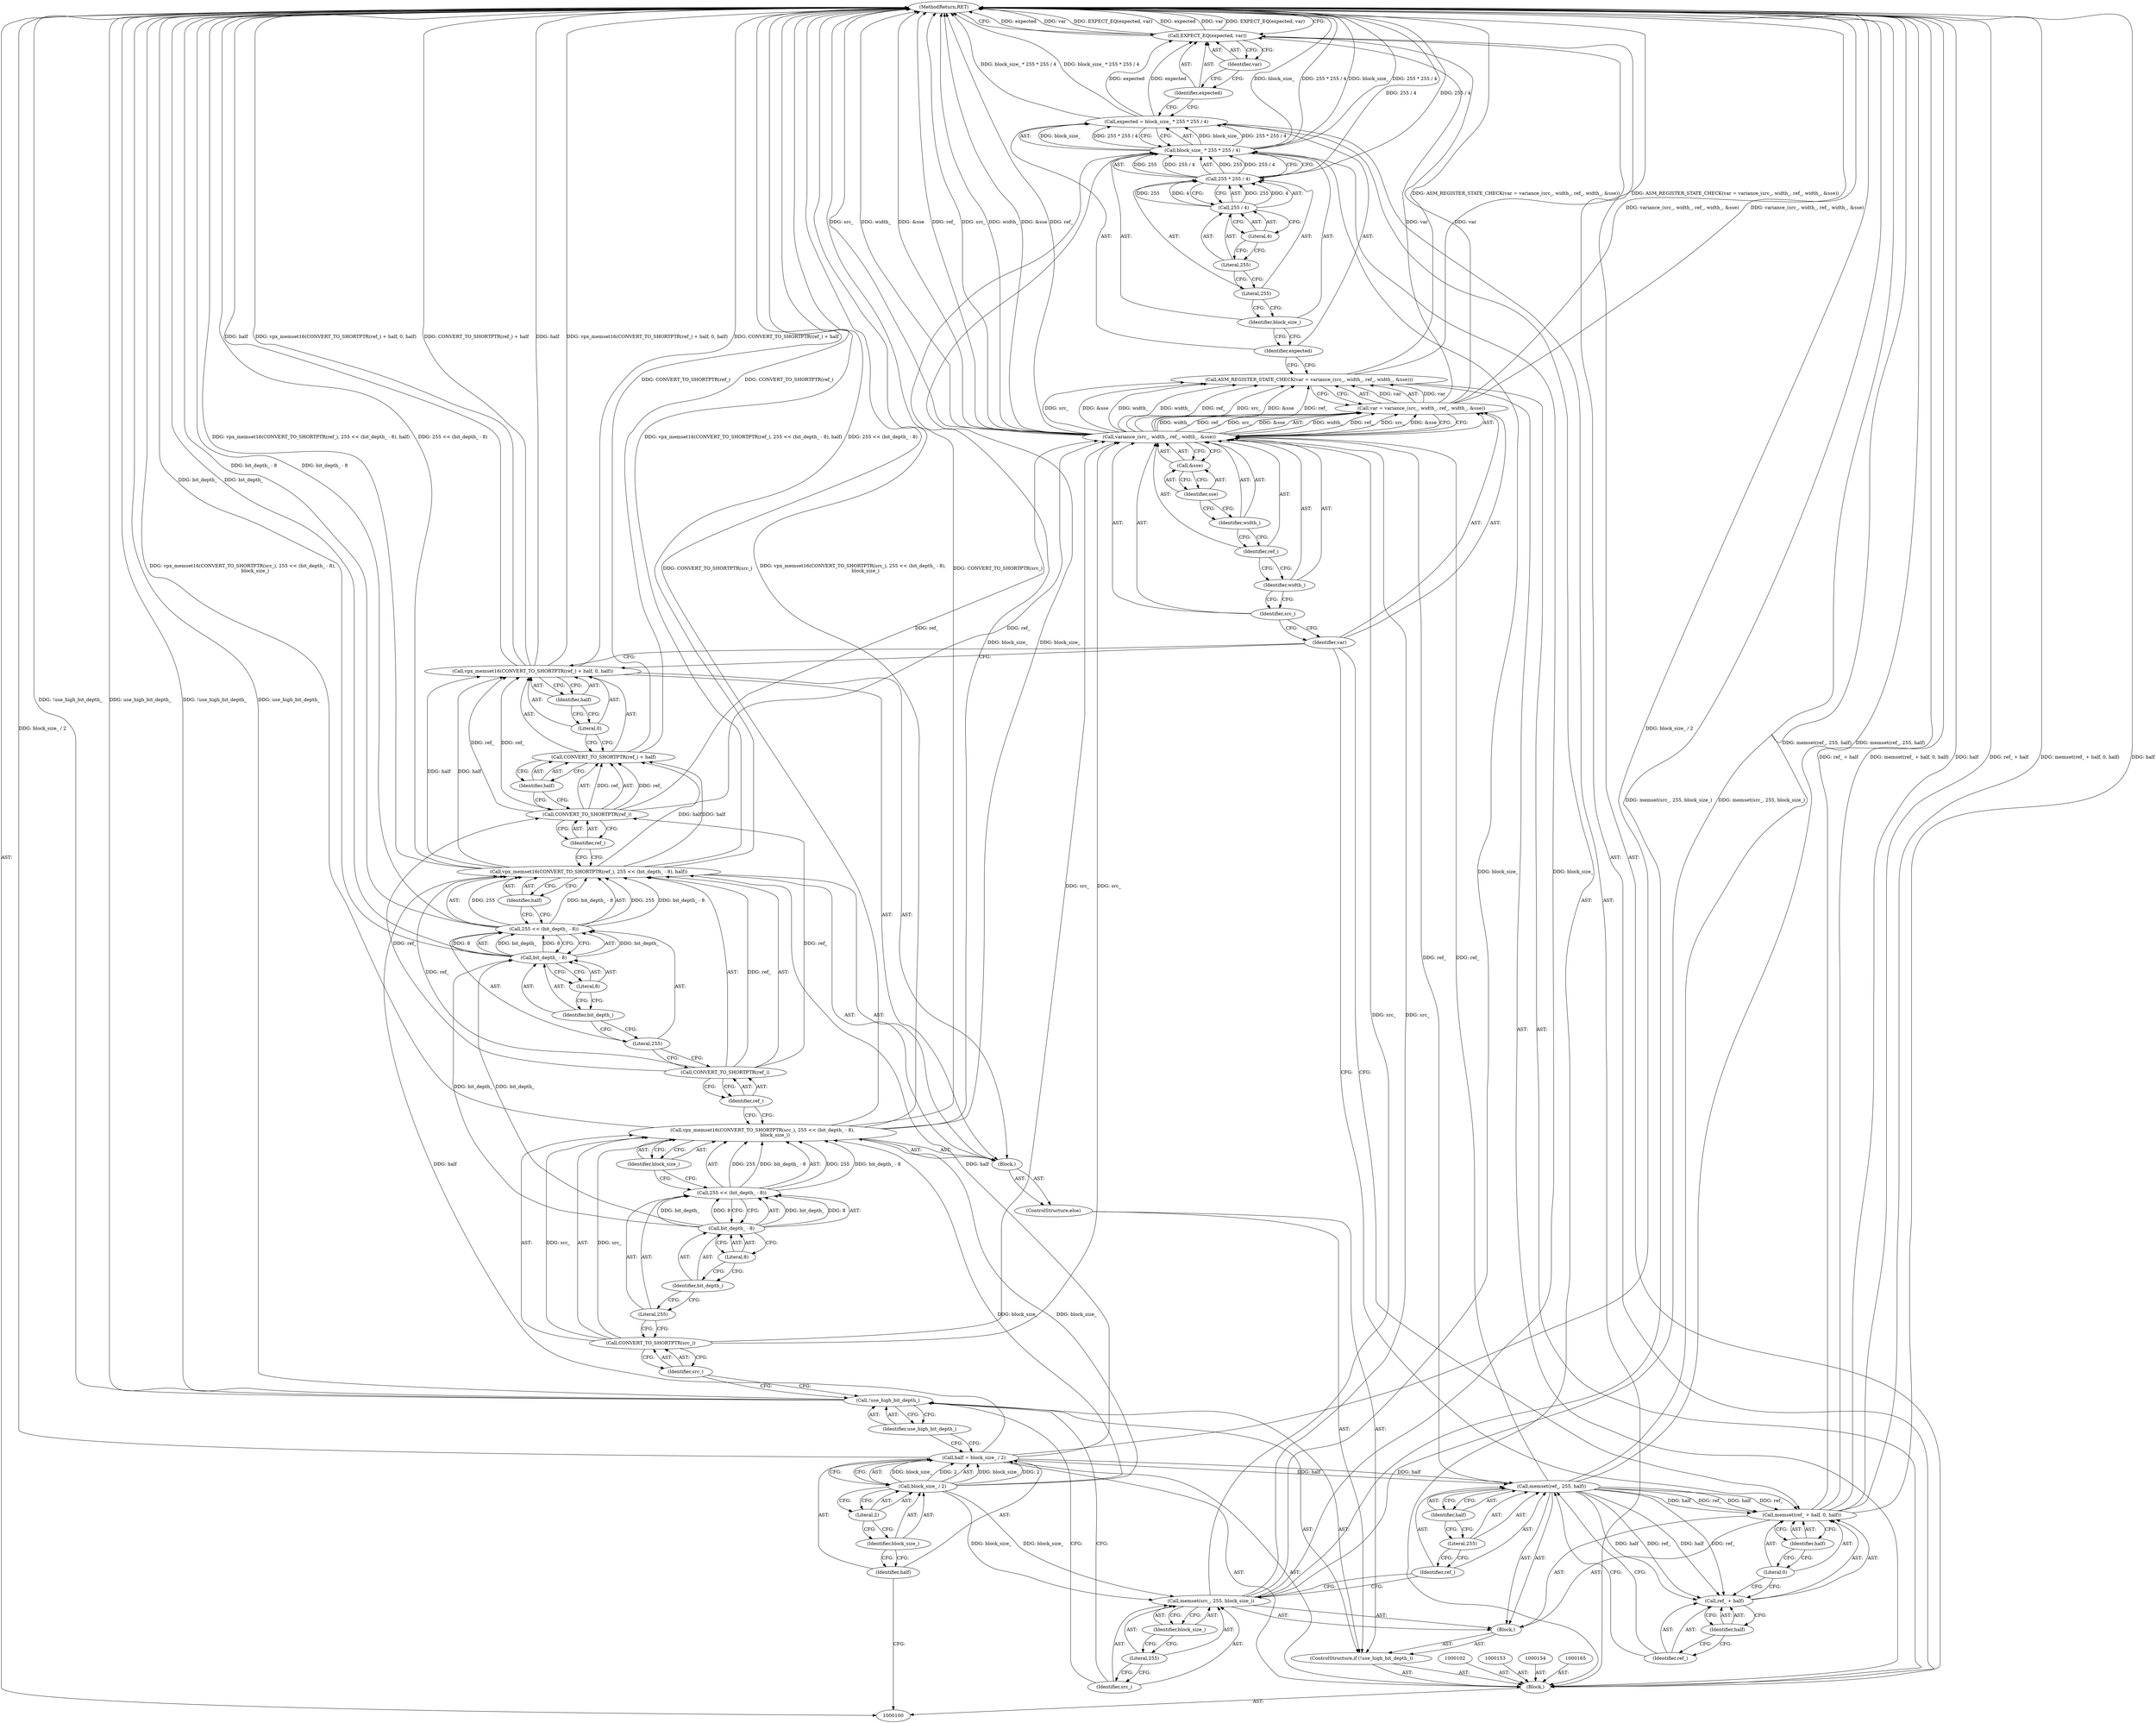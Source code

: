 digraph "0_Android_5a9753fca56f0eeb9f61e342b2fccffc364f9426_110" {
"1000178" [label="(MethodReturn,RET)"];
"1000101" [label="(Block,)"];
"1000136" [label="(Identifier,block_size_)"];
"1000138" [label="(Call,CONVERT_TO_SHORTPTR(ref_))"];
"1000139" [label="(Identifier,ref_)"];
"1000137" [label="(Call,vpx_memset16(CONVERT_TO_SHORTPTR(ref_), 255 << (bit_depth_ - 8), half))"];
"1000140" [label="(Call,255 << (bit_depth_ - 8))"];
"1000141" [label="(Literal,255)"];
"1000142" [label="(Call,bit_depth_ - 8)"];
"1000143" [label="(Identifier,bit_depth_)"];
"1000144" [label="(Literal,8)"];
"1000145" [label="(Identifier,half)"];
"1000147" [label="(Call,CONVERT_TO_SHORTPTR(ref_) + half)"];
"1000148" [label="(Call,CONVERT_TO_SHORTPTR(ref_))"];
"1000149" [label="(Identifier,ref_)"];
"1000146" [label="(Call,vpx_memset16(CONVERT_TO_SHORTPTR(ref_) + half, 0, half))"];
"1000150" [label="(Identifier,half)"];
"1000151" [label="(Literal,0)"];
"1000152" [label="(Identifier,half)"];
"1000155" [label="(Call,ASM_REGISTER_STATE_CHECK(var = variance_(src_, width_, ref_, width_, &sse)))"];
"1000156" [label="(Call,var = variance_(src_, width_, ref_, width_, &sse))"];
"1000157" [label="(Identifier,var)"];
"1000158" [label="(Call,variance_(src_, width_, ref_, width_, &sse))"];
"1000159" [label="(Identifier,src_)"];
"1000160" [label="(Identifier,width_)"];
"1000161" [label="(Identifier,ref_)"];
"1000162" [label="(Identifier,width_)"];
"1000163" [label="(Call,&sse)"];
"1000164" [label="(Identifier,sse)"];
"1000166" [label="(Call,expected = block_size_ * 255 * 255 / 4)"];
"1000167" [label="(Identifier,expected)"];
"1000168" [label="(Call,block_size_ * 255 * 255 / 4)"];
"1000169" [label="(Identifier,block_size_)"];
"1000170" [label="(Call,255 * 255 / 4)"];
"1000171" [label="(Literal,255)"];
"1000172" [label="(Call,255 / 4)"];
"1000173" [label="(Literal,255)"];
"1000174" [label="(Literal,4)"];
"1000176" [label="(Identifier,expected)"];
"1000177" [label="(Identifier,var)"];
"1000175" [label="(Call,EXPECT_EQ(expected, var))"];
"1000103" [label="(Call,half = block_size_ / 2)"];
"1000104" [label="(Identifier,half)"];
"1000105" [label="(Call,block_size_ / 2)"];
"1000106" [label="(Identifier,block_size_)"];
"1000107" [label="(Literal,2)"];
"1000108" [label="(ControlStructure,if (!use_high_bit_depth_))"];
"1000111" [label="(Block,)"];
"1000109" [label="(Call,!use_high_bit_depth_)"];
"1000110" [label="(Identifier,use_high_bit_depth_)"];
"1000113" [label="(Identifier,src_)"];
"1000114" [label="(Literal,255)"];
"1000115" [label="(Identifier,block_size_)"];
"1000112" [label="(Call,memset(src_, 255, block_size_))"];
"1000117" [label="(Identifier,ref_)"];
"1000118" [label="(Literal,255)"];
"1000119" [label="(Identifier,half)"];
"1000116" [label="(Call,memset(ref_, 255, half))"];
"1000121" [label="(Call,ref_ + half)"];
"1000122" [label="(Identifier,ref_)"];
"1000123" [label="(Identifier,half)"];
"1000124" [label="(Literal,0)"];
"1000125" [label="(Identifier,half)"];
"1000120" [label="(Call,memset(ref_ + half, 0, half))"];
"1000126" [label="(ControlStructure,else)"];
"1000127" [label="(Block,)"];
"1000129" [label="(Call,CONVERT_TO_SHORTPTR(src_))"];
"1000130" [label="(Identifier,src_)"];
"1000128" [label="(Call,vpx_memset16(CONVERT_TO_SHORTPTR(src_), 255 << (bit_depth_ - 8),\n                 block_size_))"];
"1000131" [label="(Call,255 << (bit_depth_ - 8))"];
"1000132" [label="(Literal,255)"];
"1000133" [label="(Call,bit_depth_ - 8)"];
"1000134" [label="(Identifier,bit_depth_)"];
"1000135" [label="(Literal,8)"];
"1000178" -> "1000100"  [label="AST: "];
"1000178" -> "1000175"  [label="CFG: "];
"1000158" -> "1000178"  [label="DDG: src_"];
"1000158" -> "1000178"  [label="DDG: width_"];
"1000158" -> "1000178"  [label="DDG: &sse"];
"1000158" -> "1000178"  [label="DDG: ref_"];
"1000166" -> "1000178"  [label="DDG: block_size_ * 255 * 255 / 4"];
"1000120" -> "1000178"  [label="DDG: half"];
"1000120" -> "1000178"  [label="DDG: ref_ + half"];
"1000120" -> "1000178"  [label="DDG: memset(ref_ + half, 0, half)"];
"1000168" -> "1000178"  [label="DDG: block_size_"];
"1000168" -> "1000178"  [label="DDG: 255 * 255 / 4"];
"1000103" -> "1000178"  [label="DDG: block_size_ / 2"];
"1000112" -> "1000178"  [label="DDG: memset(src_, 255, block_size_)"];
"1000142" -> "1000178"  [label="DDG: bit_depth_"];
"1000170" -> "1000178"  [label="DDG: 255 / 4"];
"1000140" -> "1000178"  [label="DDG: bit_depth_ - 8"];
"1000137" -> "1000178"  [label="DDG: 255 << (bit_depth_ - 8)"];
"1000137" -> "1000178"  [label="DDG: vpx_memset16(CONVERT_TO_SHORTPTR(ref_), 255 << (bit_depth_ - 8), half)"];
"1000146" -> "1000178"  [label="DDG: half"];
"1000146" -> "1000178"  [label="DDG: vpx_memset16(CONVERT_TO_SHORTPTR(ref_) + half, 0, half)"];
"1000146" -> "1000178"  [label="DDG: CONVERT_TO_SHORTPTR(ref_) + half"];
"1000128" -> "1000178"  [label="DDG: CONVERT_TO_SHORTPTR(src_)"];
"1000128" -> "1000178"  [label="DDG: vpx_memset16(CONVERT_TO_SHORTPTR(src_), 255 << (bit_depth_ - 8),\n                 block_size_)"];
"1000155" -> "1000178"  [label="DDG: ASM_REGISTER_STATE_CHECK(var = variance_(src_, width_, ref_, width_, &sse))"];
"1000156" -> "1000178"  [label="DDG: variance_(src_, width_, ref_, width_, &sse)"];
"1000147" -> "1000178"  [label="DDG: CONVERT_TO_SHORTPTR(ref_)"];
"1000175" -> "1000178"  [label="DDG: expected"];
"1000175" -> "1000178"  [label="DDG: var"];
"1000175" -> "1000178"  [label="DDG: EXPECT_EQ(expected, var)"];
"1000109" -> "1000178"  [label="DDG: use_high_bit_depth_"];
"1000109" -> "1000178"  [label="DDG: !use_high_bit_depth_"];
"1000116" -> "1000178"  [label="DDG: memset(ref_, 255, half)"];
"1000101" -> "1000100"  [label="AST: "];
"1000102" -> "1000101"  [label="AST: "];
"1000103" -> "1000101"  [label="AST: "];
"1000108" -> "1000101"  [label="AST: "];
"1000153" -> "1000101"  [label="AST: "];
"1000154" -> "1000101"  [label="AST: "];
"1000155" -> "1000101"  [label="AST: "];
"1000165" -> "1000101"  [label="AST: "];
"1000166" -> "1000101"  [label="AST: "];
"1000175" -> "1000101"  [label="AST: "];
"1000136" -> "1000128"  [label="AST: "];
"1000136" -> "1000131"  [label="CFG: "];
"1000128" -> "1000136"  [label="CFG: "];
"1000138" -> "1000137"  [label="AST: "];
"1000138" -> "1000139"  [label="CFG: "];
"1000139" -> "1000138"  [label="AST: "];
"1000141" -> "1000138"  [label="CFG: "];
"1000138" -> "1000137"  [label="DDG: ref_"];
"1000138" -> "1000148"  [label="DDG: ref_"];
"1000139" -> "1000138"  [label="AST: "];
"1000139" -> "1000128"  [label="CFG: "];
"1000138" -> "1000139"  [label="CFG: "];
"1000137" -> "1000127"  [label="AST: "];
"1000137" -> "1000145"  [label="CFG: "];
"1000138" -> "1000137"  [label="AST: "];
"1000140" -> "1000137"  [label="AST: "];
"1000145" -> "1000137"  [label="AST: "];
"1000149" -> "1000137"  [label="CFG: "];
"1000137" -> "1000178"  [label="DDG: 255 << (bit_depth_ - 8)"];
"1000137" -> "1000178"  [label="DDG: vpx_memset16(CONVERT_TO_SHORTPTR(ref_), 255 << (bit_depth_ - 8), half)"];
"1000138" -> "1000137"  [label="DDG: ref_"];
"1000140" -> "1000137"  [label="DDG: 255"];
"1000140" -> "1000137"  [label="DDG: bit_depth_ - 8"];
"1000103" -> "1000137"  [label="DDG: half"];
"1000137" -> "1000146"  [label="DDG: half"];
"1000137" -> "1000147"  [label="DDG: half"];
"1000140" -> "1000137"  [label="AST: "];
"1000140" -> "1000142"  [label="CFG: "];
"1000141" -> "1000140"  [label="AST: "];
"1000142" -> "1000140"  [label="AST: "];
"1000145" -> "1000140"  [label="CFG: "];
"1000140" -> "1000178"  [label="DDG: bit_depth_ - 8"];
"1000140" -> "1000137"  [label="DDG: 255"];
"1000140" -> "1000137"  [label="DDG: bit_depth_ - 8"];
"1000142" -> "1000140"  [label="DDG: bit_depth_"];
"1000142" -> "1000140"  [label="DDG: 8"];
"1000141" -> "1000140"  [label="AST: "];
"1000141" -> "1000138"  [label="CFG: "];
"1000143" -> "1000141"  [label="CFG: "];
"1000142" -> "1000140"  [label="AST: "];
"1000142" -> "1000144"  [label="CFG: "];
"1000143" -> "1000142"  [label="AST: "];
"1000144" -> "1000142"  [label="AST: "];
"1000140" -> "1000142"  [label="CFG: "];
"1000142" -> "1000178"  [label="DDG: bit_depth_"];
"1000142" -> "1000140"  [label="DDG: bit_depth_"];
"1000142" -> "1000140"  [label="DDG: 8"];
"1000133" -> "1000142"  [label="DDG: bit_depth_"];
"1000143" -> "1000142"  [label="AST: "];
"1000143" -> "1000141"  [label="CFG: "];
"1000144" -> "1000143"  [label="CFG: "];
"1000144" -> "1000142"  [label="AST: "];
"1000144" -> "1000143"  [label="CFG: "];
"1000142" -> "1000144"  [label="CFG: "];
"1000145" -> "1000137"  [label="AST: "];
"1000145" -> "1000140"  [label="CFG: "];
"1000137" -> "1000145"  [label="CFG: "];
"1000147" -> "1000146"  [label="AST: "];
"1000147" -> "1000150"  [label="CFG: "];
"1000148" -> "1000147"  [label="AST: "];
"1000150" -> "1000147"  [label="AST: "];
"1000151" -> "1000147"  [label="CFG: "];
"1000147" -> "1000178"  [label="DDG: CONVERT_TO_SHORTPTR(ref_)"];
"1000148" -> "1000147"  [label="DDG: ref_"];
"1000137" -> "1000147"  [label="DDG: half"];
"1000148" -> "1000147"  [label="AST: "];
"1000148" -> "1000149"  [label="CFG: "];
"1000149" -> "1000148"  [label="AST: "];
"1000150" -> "1000148"  [label="CFG: "];
"1000148" -> "1000146"  [label="DDG: ref_"];
"1000148" -> "1000147"  [label="DDG: ref_"];
"1000138" -> "1000148"  [label="DDG: ref_"];
"1000148" -> "1000158"  [label="DDG: ref_"];
"1000149" -> "1000148"  [label="AST: "];
"1000149" -> "1000137"  [label="CFG: "];
"1000148" -> "1000149"  [label="CFG: "];
"1000146" -> "1000127"  [label="AST: "];
"1000146" -> "1000152"  [label="CFG: "];
"1000147" -> "1000146"  [label="AST: "];
"1000151" -> "1000146"  [label="AST: "];
"1000152" -> "1000146"  [label="AST: "];
"1000157" -> "1000146"  [label="CFG: "];
"1000146" -> "1000178"  [label="DDG: half"];
"1000146" -> "1000178"  [label="DDG: vpx_memset16(CONVERT_TO_SHORTPTR(ref_) + half, 0, half)"];
"1000146" -> "1000178"  [label="DDG: CONVERT_TO_SHORTPTR(ref_) + half"];
"1000148" -> "1000146"  [label="DDG: ref_"];
"1000137" -> "1000146"  [label="DDG: half"];
"1000150" -> "1000147"  [label="AST: "];
"1000150" -> "1000148"  [label="CFG: "];
"1000147" -> "1000150"  [label="CFG: "];
"1000151" -> "1000146"  [label="AST: "];
"1000151" -> "1000147"  [label="CFG: "];
"1000152" -> "1000151"  [label="CFG: "];
"1000152" -> "1000146"  [label="AST: "];
"1000152" -> "1000151"  [label="CFG: "];
"1000146" -> "1000152"  [label="CFG: "];
"1000155" -> "1000101"  [label="AST: "];
"1000155" -> "1000156"  [label="CFG: "];
"1000156" -> "1000155"  [label="AST: "];
"1000167" -> "1000155"  [label="CFG: "];
"1000155" -> "1000178"  [label="DDG: ASM_REGISTER_STATE_CHECK(var = variance_(src_, width_, ref_, width_, &sse))"];
"1000156" -> "1000155"  [label="DDG: var"];
"1000158" -> "1000155"  [label="DDG: width_"];
"1000158" -> "1000155"  [label="DDG: ref_"];
"1000158" -> "1000155"  [label="DDG: src_"];
"1000158" -> "1000155"  [label="DDG: &sse"];
"1000156" -> "1000155"  [label="AST: "];
"1000156" -> "1000158"  [label="CFG: "];
"1000157" -> "1000156"  [label="AST: "];
"1000158" -> "1000156"  [label="AST: "];
"1000155" -> "1000156"  [label="CFG: "];
"1000156" -> "1000178"  [label="DDG: variance_(src_, width_, ref_, width_, &sse)"];
"1000156" -> "1000155"  [label="DDG: var"];
"1000158" -> "1000156"  [label="DDG: width_"];
"1000158" -> "1000156"  [label="DDG: ref_"];
"1000158" -> "1000156"  [label="DDG: src_"];
"1000158" -> "1000156"  [label="DDG: &sse"];
"1000156" -> "1000175"  [label="DDG: var"];
"1000157" -> "1000156"  [label="AST: "];
"1000157" -> "1000120"  [label="CFG: "];
"1000157" -> "1000146"  [label="CFG: "];
"1000159" -> "1000157"  [label="CFG: "];
"1000158" -> "1000156"  [label="AST: "];
"1000158" -> "1000163"  [label="CFG: "];
"1000159" -> "1000158"  [label="AST: "];
"1000160" -> "1000158"  [label="AST: "];
"1000161" -> "1000158"  [label="AST: "];
"1000162" -> "1000158"  [label="AST: "];
"1000163" -> "1000158"  [label="AST: "];
"1000156" -> "1000158"  [label="CFG: "];
"1000158" -> "1000178"  [label="DDG: src_"];
"1000158" -> "1000178"  [label="DDG: width_"];
"1000158" -> "1000178"  [label="DDG: &sse"];
"1000158" -> "1000178"  [label="DDG: ref_"];
"1000158" -> "1000155"  [label="DDG: width_"];
"1000158" -> "1000155"  [label="DDG: ref_"];
"1000158" -> "1000155"  [label="DDG: src_"];
"1000158" -> "1000155"  [label="DDG: &sse"];
"1000158" -> "1000156"  [label="DDG: width_"];
"1000158" -> "1000156"  [label="DDG: ref_"];
"1000158" -> "1000156"  [label="DDG: src_"];
"1000158" -> "1000156"  [label="DDG: &sse"];
"1000129" -> "1000158"  [label="DDG: src_"];
"1000112" -> "1000158"  [label="DDG: src_"];
"1000148" -> "1000158"  [label="DDG: ref_"];
"1000116" -> "1000158"  [label="DDG: ref_"];
"1000159" -> "1000158"  [label="AST: "];
"1000159" -> "1000157"  [label="CFG: "];
"1000160" -> "1000159"  [label="CFG: "];
"1000160" -> "1000158"  [label="AST: "];
"1000160" -> "1000159"  [label="CFG: "];
"1000161" -> "1000160"  [label="CFG: "];
"1000161" -> "1000158"  [label="AST: "];
"1000161" -> "1000160"  [label="CFG: "];
"1000162" -> "1000161"  [label="CFG: "];
"1000162" -> "1000158"  [label="AST: "];
"1000162" -> "1000161"  [label="CFG: "];
"1000164" -> "1000162"  [label="CFG: "];
"1000163" -> "1000158"  [label="AST: "];
"1000163" -> "1000164"  [label="CFG: "];
"1000164" -> "1000163"  [label="AST: "];
"1000158" -> "1000163"  [label="CFG: "];
"1000164" -> "1000163"  [label="AST: "];
"1000164" -> "1000162"  [label="CFG: "];
"1000163" -> "1000164"  [label="CFG: "];
"1000166" -> "1000101"  [label="AST: "];
"1000166" -> "1000168"  [label="CFG: "];
"1000167" -> "1000166"  [label="AST: "];
"1000168" -> "1000166"  [label="AST: "];
"1000176" -> "1000166"  [label="CFG: "];
"1000166" -> "1000178"  [label="DDG: block_size_ * 255 * 255 / 4"];
"1000168" -> "1000166"  [label="DDG: block_size_"];
"1000168" -> "1000166"  [label="DDG: 255 * 255 / 4"];
"1000166" -> "1000175"  [label="DDG: expected"];
"1000167" -> "1000166"  [label="AST: "];
"1000167" -> "1000155"  [label="CFG: "];
"1000169" -> "1000167"  [label="CFG: "];
"1000168" -> "1000166"  [label="AST: "];
"1000168" -> "1000170"  [label="CFG: "];
"1000169" -> "1000168"  [label="AST: "];
"1000170" -> "1000168"  [label="AST: "];
"1000166" -> "1000168"  [label="CFG: "];
"1000168" -> "1000178"  [label="DDG: block_size_"];
"1000168" -> "1000178"  [label="DDG: 255 * 255 / 4"];
"1000168" -> "1000166"  [label="DDG: block_size_"];
"1000168" -> "1000166"  [label="DDG: 255 * 255 / 4"];
"1000112" -> "1000168"  [label="DDG: block_size_"];
"1000128" -> "1000168"  [label="DDG: block_size_"];
"1000170" -> "1000168"  [label="DDG: 255"];
"1000170" -> "1000168"  [label="DDG: 255 / 4"];
"1000169" -> "1000168"  [label="AST: "];
"1000169" -> "1000167"  [label="CFG: "];
"1000171" -> "1000169"  [label="CFG: "];
"1000170" -> "1000168"  [label="AST: "];
"1000170" -> "1000172"  [label="CFG: "];
"1000171" -> "1000170"  [label="AST: "];
"1000172" -> "1000170"  [label="AST: "];
"1000168" -> "1000170"  [label="CFG: "];
"1000170" -> "1000178"  [label="DDG: 255 / 4"];
"1000170" -> "1000168"  [label="DDG: 255"];
"1000170" -> "1000168"  [label="DDG: 255 / 4"];
"1000172" -> "1000170"  [label="DDG: 255"];
"1000172" -> "1000170"  [label="DDG: 4"];
"1000171" -> "1000170"  [label="AST: "];
"1000171" -> "1000169"  [label="CFG: "];
"1000173" -> "1000171"  [label="CFG: "];
"1000172" -> "1000170"  [label="AST: "];
"1000172" -> "1000174"  [label="CFG: "];
"1000173" -> "1000172"  [label="AST: "];
"1000174" -> "1000172"  [label="AST: "];
"1000170" -> "1000172"  [label="CFG: "];
"1000172" -> "1000170"  [label="DDG: 255"];
"1000172" -> "1000170"  [label="DDG: 4"];
"1000173" -> "1000172"  [label="AST: "];
"1000173" -> "1000171"  [label="CFG: "];
"1000174" -> "1000173"  [label="CFG: "];
"1000174" -> "1000172"  [label="AST: "];
"1000174" -> "1000173"  [label="CFG: "];
"1000172" -> "1000174"  [label="CFG: "];
"1000176" -> "1000175"  [label="AST: "];
"1000176" -> "1000166"  [label="CFG: "];
"1000177" -> "1000176"  [label="CFG: "];
"1000177" -> "1000175"  [label="AST: "];
"1000177" -> "1000176"  [label="CFG: "];
"1000175" -> "1000177"  [label="CFG: "];
"1000175" -> "1000101"  [label="AST: "];
"1000175" -> "1000177"  [label="CFG: "];
"1000176" -> "1000175"  [label="AST: "];
"1000177" -> "1000175"  [label="AST: "];
"1000178" -> "1000175"  [label="CFG: "];
"1000175" -> "1000178"  [label="DDG: expected"];
"1000175" -> "1000178"  [label="DDG: var"];
"1000175" -> "1000178"  [label="DDG: EXPECT_EQ(expected, var)"];
"1000166" -> "1000175"  [label="DDG: expected"];
"1000156" -> "1000175"  [label="DDG: var"];
"1000103" -> "1000101"  [label="AST: "];
"1000103" -> "1000105"  [label="CFG: "];
"1000104" -> "1000103"  [label="AST: "];
"1000105" -> "1000103"  [label="AST: "];
"1000110" -> "1000103"  [label="CFG: "];
"1000103" -> "1000178"  [label="DDG: block_size_ / 2"];
"1000105" -> "1000103"  [label="DDG: block_size_"];
"1000105" -> "1000103"  [label="DDG: 2"];
"1000103" -> "1000116"  [label="DDG: half"];
"1000103" -> "1000137"  [label="DDG: half"];
"1000104" -> "1000103"  [label="AST: "];
"1000104" -> "1000100"  [label="CFG: "];
"1000106" -> "1000104"  [label="CFG: "];
"1000105" -> "1000103"  [label="AST: "];
"1000105" -> "1000107"  [label="CFG: "];
"1000106" -> "1000105"  [label="AST: "];
"1000107" -> "1000105"  [label="AST: "];
"1000103" -> "1000105"  [label="CFG: "];
"1000105" -> "1000103"  [label="DDG: block_size_"];
"1000105" -> "1000103"  [label="DDG: 2"];
"1000105" -> "1000112"  [label="DDG: block_size_"];
"1000105" -> "1000128"  [label="DDG: block_size_"];
"1000106" -> "1000105"  [label="AST: "];
"1000106" -> "1000104"  [label="CFG: "];
"1000107" -> "1000106"  [label="CFG: "];
"1000107" -> "1000105"  [label="AST: "];
"1000107" -> "1000106"  [label="CFG: "];
"1000105" -> "1000107"  [label="CFG: "];
"1000108" -> "1000101"  [label="AST: "];
"1000109" -> "1000108"  [label="AST: "];
"1000111" -> "1000108"  [label="AST: "];
"1000126" -> "1000108"  [label="AST: "];
"1000111" -> "1000108"  [label="AST: "];
"1000112" -> "1000111"  [label="AST: "];
"1000116" -> "1000111"  [label="AST: "];
"1000120" -> "1000111"  [label="AST: "];
"1000109" -> "1000108"  [label="AST: "];
"1000109" -> "1000110"  [label="CFG: "];
"1000110" -> "1000109"  [label="AST: "];
"1000113" -> "1000109"  [label="CFG: "];
"1000130" -> "1000109"  [label="CFG: "];
"1000109" -> "1000178"  [label="DDG: use_high_bit_depth_"];
"1000109" -> "1000178"  [label="DDG: !use_high_bit_depth_"];
"1000110" -> "1000109"  [label="AST: "];
"1000110" -> "1000103"  [label="CFG: "];
"1000109" -> "1000110"  [label="CFG: "];
"1000113" -> "1000112"  [label="AST: "];
"1000113" -> "1000109"  [label="CFG: "];
"1000114" -> "1000113"  [label="CFG: "];
"1000114" -> "1000112"  [label="AST: "];
"1000114" -> "1000113"  [label="CFG: "];
"1000115" -> "1000114"  [label="CFG: "];
"1000115" -> "1000112"  [label="AST: "];
"1000115" -> "1000114"  [label="CFG: "];
"1000112" -> "1000115"  [label="CFG: "];
"1000112" -> "1000111"  [label="AST: "];
"1000112" -> "1000115"  [label="CFG: "];
"1000113" -> "1000112"  [label="AST: "];
"1000114" -> "1000112"  [label="AST: "];
"1000115" -> "1000112"  [label="AST: "];
"1000117" -> "1000112"  [label="CFG: "];
"1000112" -> "1000178"  [label="DDG: memset(src_, 255, block_size_)"];
"1000105" -> "1000112"  [label="DDG: block_size_"];
"1000112" -> "1000158"  [label="DDG: src_"];
"1000112" -> "1000168"  [label="DDG: block_size_"];
"1000117" -> "1000116"  [label="AST: "];
"1000117" -> "1000112"  [label="CFG: "];
"1000118" -> "1000117"  [label="CFG: "];
"1000118" -> "1000116"  [label="AST: "];
"1000118" -> "1000117"  [label="CFG: "];
"1000119" -> "1000118"  [label="CFG: "];
"1000119" -> "1000116"  [label="AST: "];
"1000119" -> "1000118"  [label="CFG: "];
"1000116" -> "1000119"  [label="CFG: "];
"1000116" -> "1000111"  [label="AST: "];
"1000116" -> "1000119"  [label="CFG: "];
"1000117" -> "1000116"  [label="AST: "];
"1000118" -> "1000116"  [label="AST: "];
"1000119" -> "1000116"  [label="AST: "];
"1000122" -> "1000116"  [label="CFG: "];
"1000116" -> "1000178"  [label="DDG: memset(ref_, 255, half)"];
"1000103" -> "1000116"  [label="DDG: half"];
"1000116" -> "1000120"  [label="DDG: ref_"];
"1000116" -> "1000120"  [label="DDG: half"];
"1000116" -> "1000121"  [label="DDG: ref_"];
"1000116" -> "1000121"  [label="DDG: half"];
"1000116" -> "1000158"  [label="DDG: ref_"];
"1000121" -> "1000120"  [label="AST: "];
"1000121" -> "1000123"  [label="CFG: "];
"1000122" -> "1000121"  [label="AST: "];
"1000123" -> "1000121"  [label="AST: "];
"1000124" -> "1000121"  [label="CFG: "];
"1000116" -> "1000121"  [label="DDG: ref_"];
"1000116" -> "1000121"  [label="DDG: half"];
"1000122" -> "1000121"  [label="AST: "];
"1000122" -> "1000116"  [label="CFG: "];
"1000123" -> "1000122"  [label="CFG: "];
"1000123" -> "1000121"  [label="AST: "];
"1000123" -> "1000122"  [label="CFG: "];
"1000121" -> "1000123"  [label="CFG: "];
"1000124" -> "1000120"  [label="AST: "];
"1000124" -> "1000121"  [label="CFG: "];
"1000125" -> "1000124"  [label="CFG: "];
"1000125" -> "1000120"  [label="AST: "];
"1000125" -> "1000124"  [label="CFG: "];
"1000120" -> "1000125"  [label="CFG: "];
"1000120" -> "1000111"  [label="AST: "];
"1000120" -> "1000125"  [label="CFG: "];
"1000121" -> "1000120"  [label="AST: "];
"1000124" -> "1000120"  [label="AST: "];
"1000125" -> "1000120"  [label="AST: "];
"1000157" -> "1000120"  [label="CFG: "];
"1000120" -> "1000178"  [label="DDG: half"];
"1000120" -> "1000178"  [label="DDG: ref_ + half"];
"1000120" -> "1000178"  [label="DDG: memset(ref_ + half, 0, half)"];
"1000116" -> "1000120"  [label="DDG: ref_"];
"1000116" -> "1000120"  [label="DDG: half"];
"1000126" -> "1000108"  [label="AST: "];
"1000127" -> "1000126"  [label="AST: "];
"1000127" -> "1000126"  [label="AST: "];
"1000128" -> "1000127"  [label="AST: "];
"1000137" -> "1000127"  [label="AST: "];
"1000146" -> "1000127"  [label="AST: "];
"1000129" -> "1000128"  [label="AST: "];
"1000129" -> "1000130"  [label="CFG: "];
"1000130" -> "1000129"  [label="AST: "];
"1000132" -> "1000129"  [label="CFG: "];
"1000129" -> "1000128"  [label="DDG: src_"];
"1000129" -> "1000158"  [label="DDG: src_"];
"1000130" -> "1000129"  [label="AST: "];
"1000130" -> "1000109"  [label="CFG: "];
"1000129" -> "1000130"  [label="CFG: "];
"1000128" -> "1000127"  [label="AST: "];
"1000128" -> "1000136"  [label="CFG: "];
"1000129" -> "1000128"  [label="AST: "];
"1000131" -> "1000128"  [label="AST: "];
"1000136" -> "1000128"  [label="AST: "];
"1000139" -> "1000128"  [label="CFG: "];
"1000128" -> "1000178"  [label="DDG: CONVERT_TO_SHORTPTR(src_)"];
"1000128" -> "1000178"  [label="DDG: vpx_memset16(CONVERT_TO_SHORTPTR(src_), 255 << (bit_depth_ - 8),\n                 block_size_)"];
"1000129" -> "1000128"  [label="DDG: src_"];
"1000131" -> "1000128"  [label="DDG: 255"];
"1000131" -> "1000128"  [label="DDG: bit_depth_ - 8"];
"1000105" -> "1000128"  [label="DDG: block_size_"];
"1000128" -> "1000168"  [label="DDG: block_size_"];
"1000131" -> "1000128"  [label="AST: "];
"1000131" -> "1000133"  [label="CFG: "];
"1000132" -> "1000131"  [label="AST: "];
"1000133" -> "1000131"  [label="AST: "];
"1000136" -> "1000131"  [label="CFG: "];
"1000131" -> "1000128"  [label="DDG: 255"];
"1000131" -> "1000128"  [label="DDG: bit_depth_ - 8"];
"1000133" -> "1000131"  [label="DDG: bit_depth_"];
"1000133" -> "1000131"  [label="DDG: 8"];
"1000132" -> "1000131"  [label="AST: "];
"1000132" -> "1000129"  [label="CFG: "];
"1000134" -> "1000132"  [label="CFG: "];
"1000133" -> "1000131"  [label="AST: "];
"1000133" -> "1000135"  [label="CFG: "];
"1000134" -> "1000133"  [label="AST: "];
"1000135" -> "1000133"  [label="AST: "];
"1000131" -> "1000133"  [label="CFG: "];
"1000133" -> "1000131"  [label="DDG: bit_depth_"];
"1000133" -> "1000131"  [label="DDG: 8"];
"1000133" -> "1000142"  [label="DDG: bit_depth_"];
"1000134" -> "1000133"  [label="AST: "];
"1000134" -> "1000132"  [label="CFG: "];
"1000135" -> "1000134"  [label="CFG: "];
"1000135" -> "1000133"  [label="AST: "];
"1000135" -> "1000134"  [label="CFG: "];
"1000133" -> "1000135"  [label="CFG: "];
}
